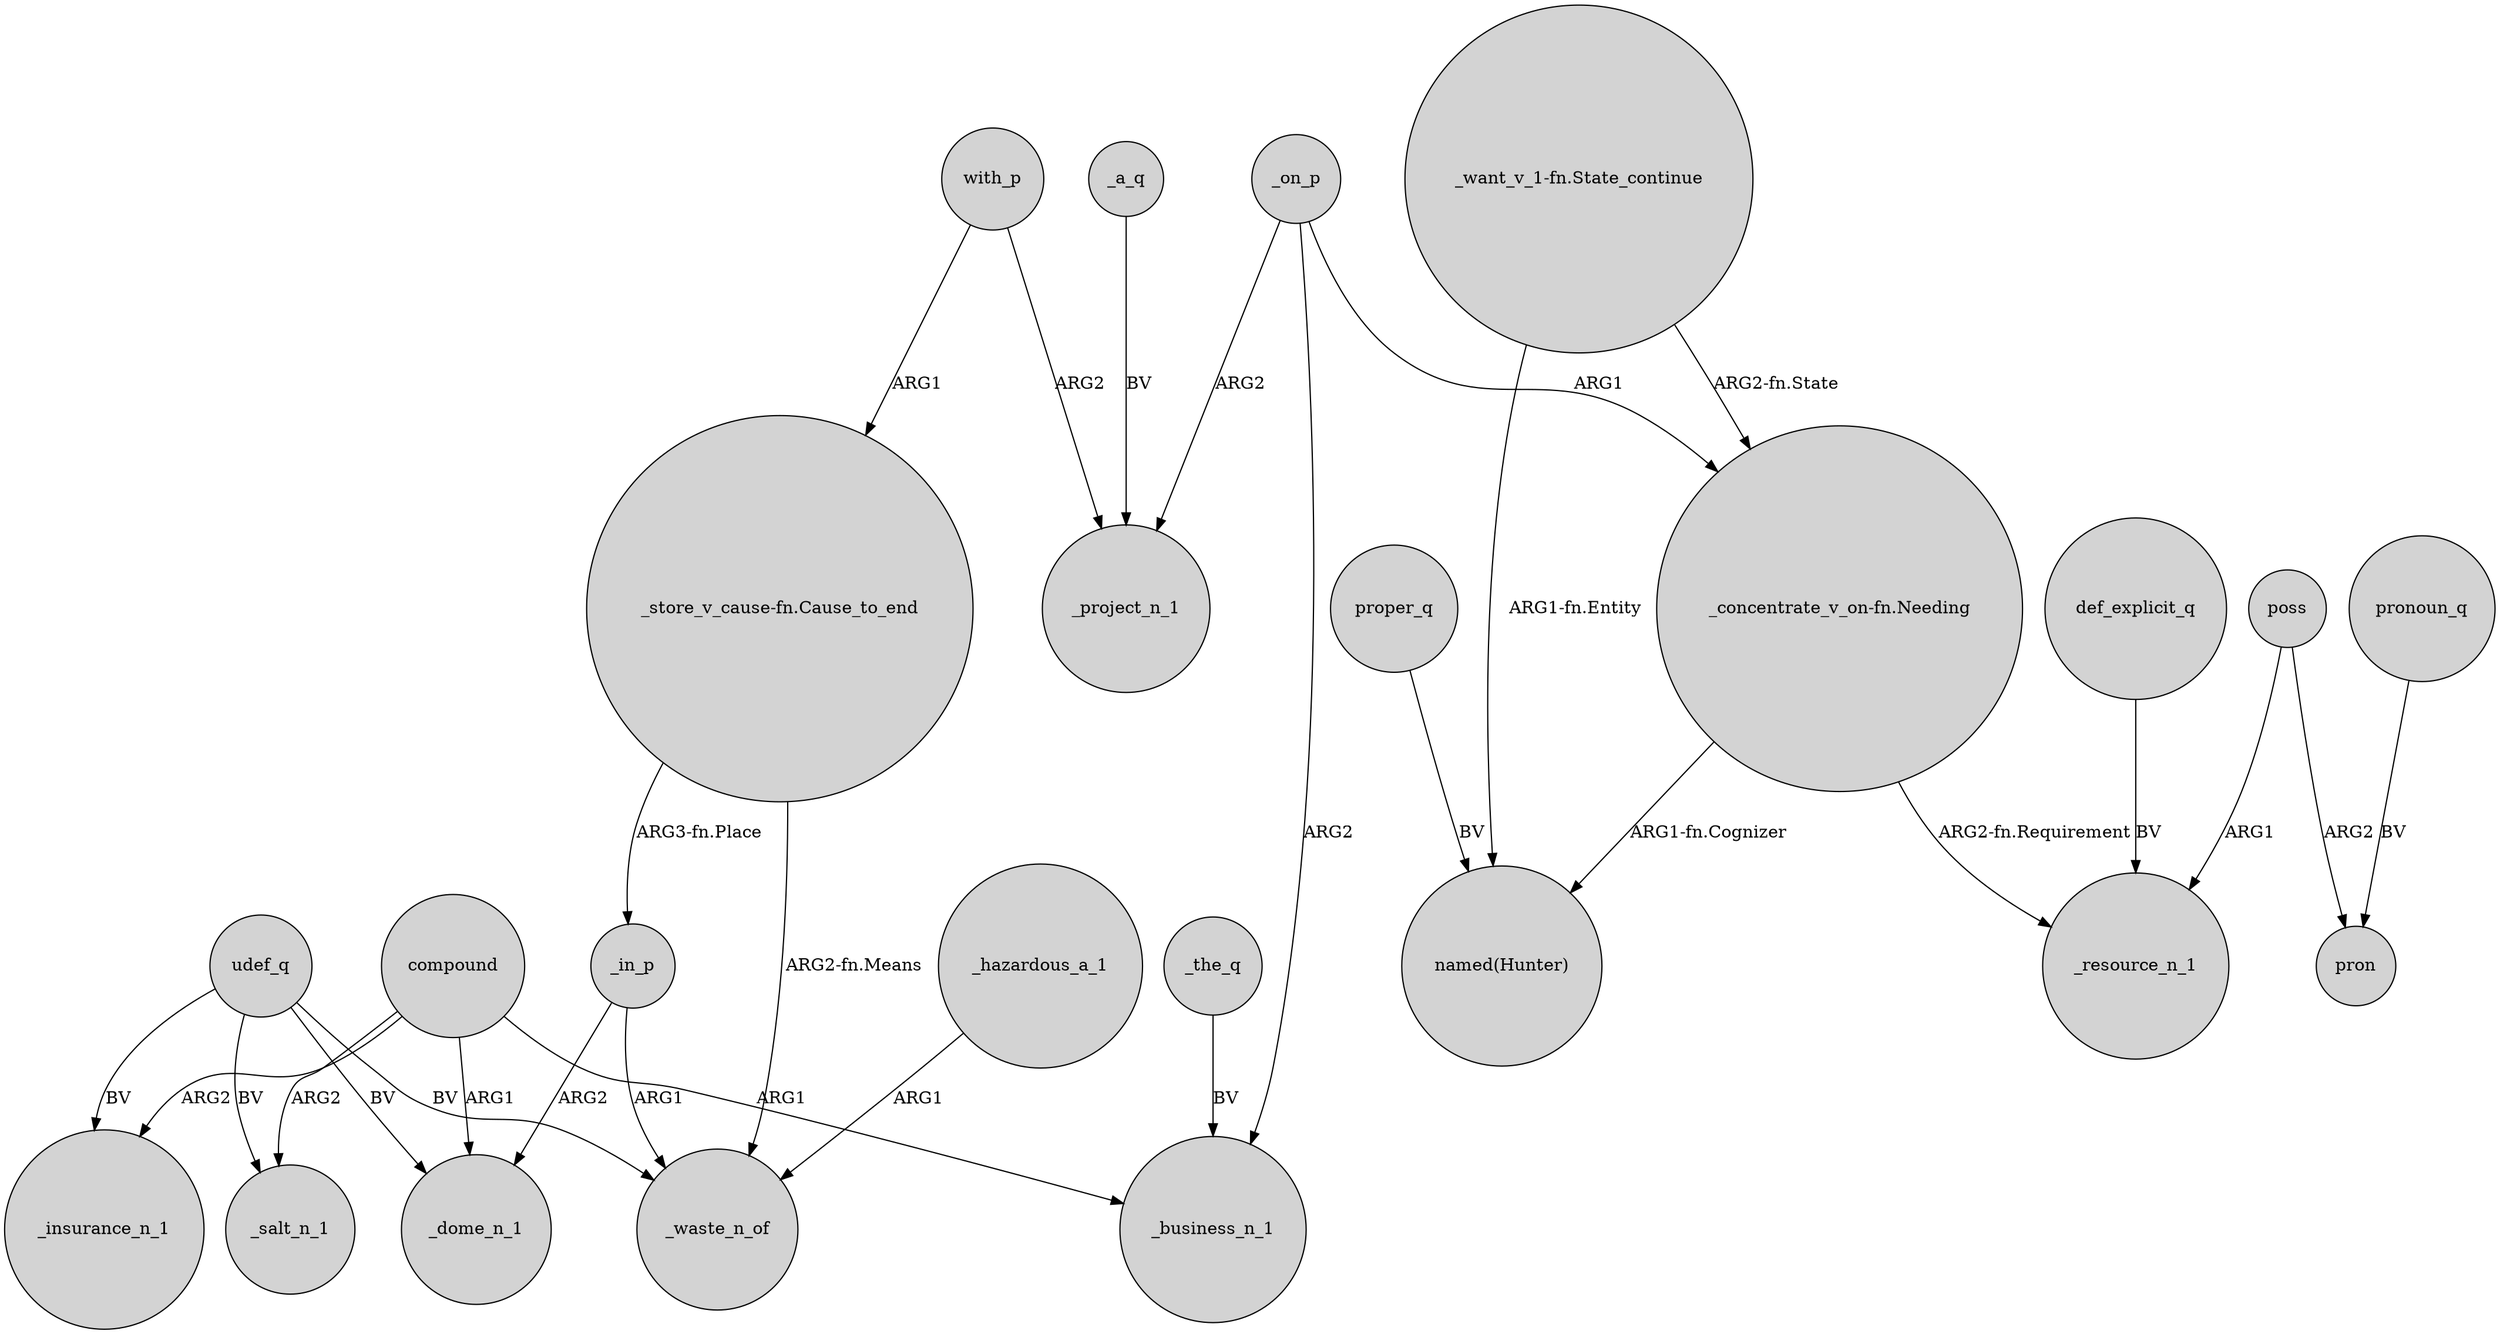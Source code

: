 digraph {
	node [shape=circle style=filled]
	udef_q -> _insurance_n_1 [label=BV]
	_a_q -> _project_n_1 [label=BV]
	proper_q -> "named(Hunter)" [label=BV]
	_the_q -> _business_n_1 [label=BV]
	poss -> _resource_n_1 [label=ARG1]
	_hazardous_a_1 -> _waste_n_of [label=ARG1]
	"_want_v_1-fn.State_continue" -> "_concentrate_v_on-fn.Needing" [label="ARG2-fn.State"]
	with_p -> "_store_v_cause-fn.Cause_to_end" [label=ARG1]
	compound -> _dome_n_1 [label=ARG1]
	_in_p -> _dome_n_1 [label=ARG2]
	pronoun_q -> pron [label=BV]
	poss -> pron [label=ARG2]
	"_concentrate_v_on-fn.Needing" -> "named(Hunter)" [label="ARG1-fn.Cognizer"]
	"_want_v_1-fn.State_continue" -> "named(Hunter)" [label="ARG1-fn.Entity"]
	"_store_v_cause-fn.Cause_to_end" -> _in_p [label="ARG3-fn.Place"]
	udef_q -> _dome_n_1 [label=BV]
	"_store_v_cause-fn.Cause_to_end" -> _waste_n_of [label="ARG2-fn.Means"]
	udef_q -> _waste_n_of [label=BV]
	compound -> _insurance_n_1 [label=ARG2]
	udef_q -> _salt_n_1 [label=BV]
	def_explicit_q -> _resource_n_1 [label=BV]
	_on_p -> "_concentrate_v_on-fn.Needing" [label=ARG1]
	compound -> _business_n_1 [label=ARG1]
	_in_p -> _waste_n_of [label=ARG1]
	_on_p -> _business_n_1 [label=ARG2]
	"_concentrate_v_on-fn.Needing" -> _resource_n_1 [label="ARG2-fn.Requirement"]
	_on_p -> _project_n_1 [label=ARG2]
	with_p -> _project_n_1 [label=ARG2]
	compound -> _salt_n_1 [label=ARG2]
}
